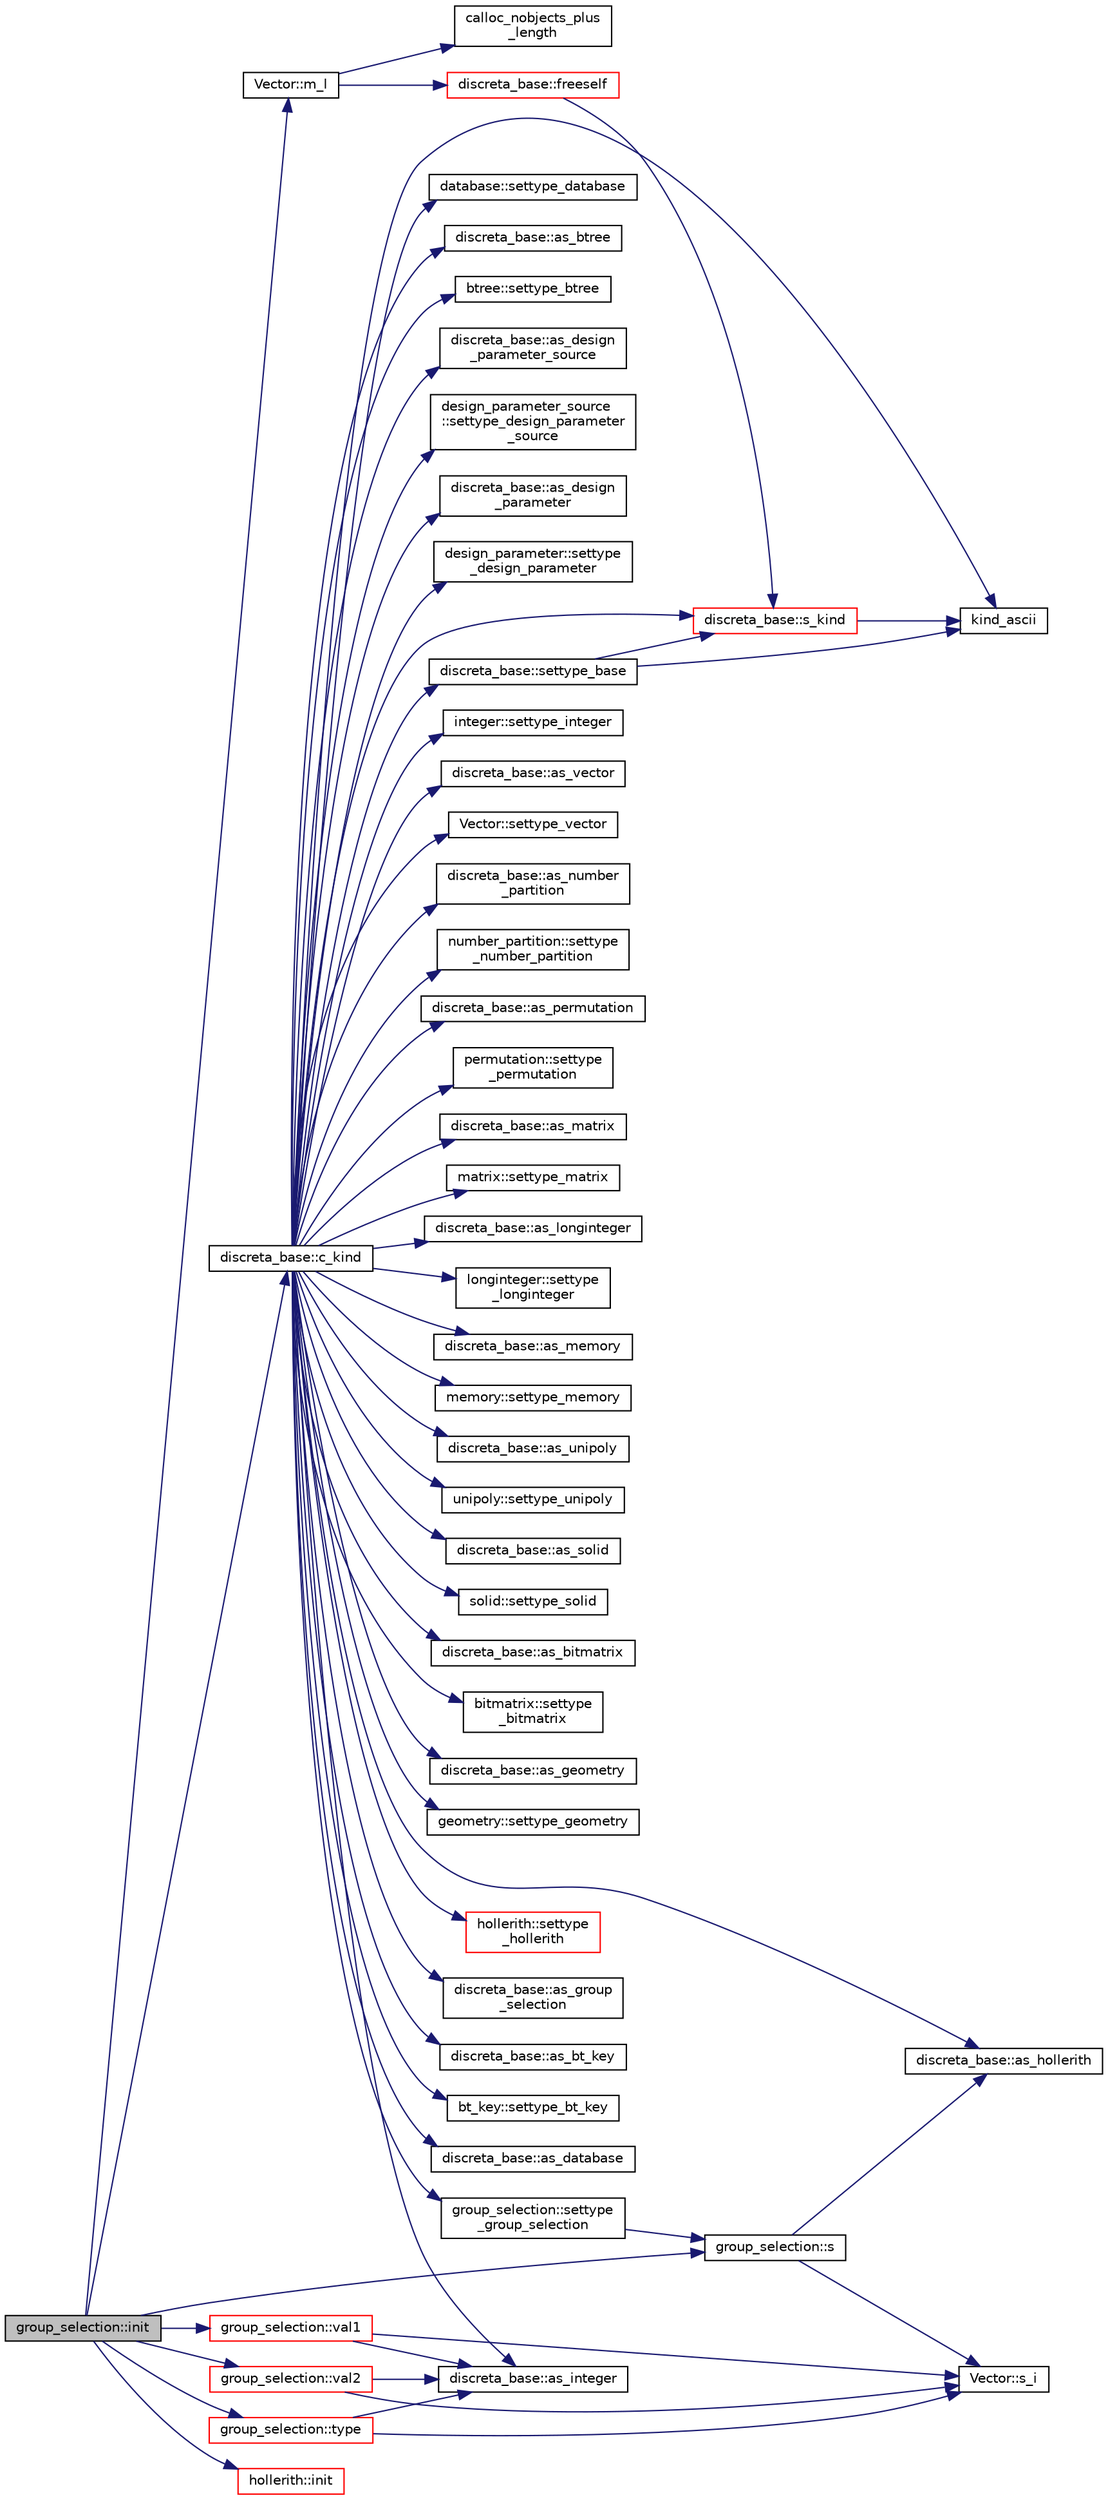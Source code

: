 digraph "group_selection::init"
{
  edge [fontname="Helvetica",fontsize="10",labelfontname="Helvetica",labelfontsize="10"];
  node [fontname="Helvetica",fontsize="10",shape=record];
  rankdir="LR";
  Node492 [label="group_selection::init",height=0.2,width=0.4,color="black", fillcolor="grey75", style="filled", fontcolor="black"];
  Node492 -> Node493 [color="midnightblue",fontsize="10",style="solid",fontname="Helvetica"];
  Node493 [label="Vector::m_l",height=0.2,width=0.4,color="black", fillcolor="white", style="filled",URL="$d5/db2/class_vector.html#a00f5520c2a6b4f5282a1a8bcf8ea74eb"];
  Node493 -> Node494 [color="midnightblue",fontsize="10",style="solid",fontname="Helvetica"];
  Node494 [label="discreta_base::freeself",height=0.2,width=0.4,color="red", fillcolor="white", style="filled",URL="$d7/d71/classdiscreta__base.html#a9a3c9501a562293b5667c11b9174d6e5"];
  Node494 -> Node497 [color="midnightblue",fontsize="10",style="solid",fontname="Helvetica"];
  Node497 [label="discreta_base::s_kind",height=0.2,width=0.4,color="red", fillcolor="white", style="filled",URL="$d7/d71/classdiscreta__base.html#a8a830025c74adbbc3362418a7c2ba157"];
  Node497 -> Node499 [color="midnightblue",fontsize="10",style="solid",fontname="Helvetica"];
  Node499 [label="kind_ascii",height=0.2,width=0.4,color="black", fillcolor="white", style="filled",URL="$d9/d60/discreta_8h.html#ad0ce825a9f29bc6cec27e1b64cfe27bf"];
  Node493 -> Node542 [color="midnightblue",fontsize="10",style="solid",fontname="Helvetica"];
  Node542 [label="calloc_nobjects_plus\l_length",height=0.2,width=0.4,color="black", fillcolor="white", style="filled",URL="$d9/d60/discreta_8h.html#a71599d54c8c17dfa065a363f5cdd0aa4"];
  Node492 -> Node543 [color="midnightblue",fontsize="10",style="solid",fontname="Helvetica"];
  Node543 [label="discreta_base::c_kind",height=0.2,width=0.4,color="black", fillcolor="white", style="filled",URL="$d7/d71/classdiscreta__base.html#adc2ff61589c2d083688e7a43f333cb62"];
  Node543 -> Node544 [color="midnightblue",fontsize="10",style="solid",fontname="Helvetica"];
  Node544 [label="discreta_base::settype_base",height=0.2,width=0.4,color="black", fillcolor="white", style="filled",URL="$d7/d71/classdiscreta__base.html#a4f42899a89447d1c3993ea07c38f8ad4"];
  Node544 -> Node497 [color="midnightblue",fontsize="10",style="solid",fontname="Helvetica"];
  Node544 -> Node499 [color="midnightblue",fontsize="10",style="solid",fontname="Helvetica"];
  Node543 -> Node503 [color="midnightblue",fontsize="10",style="solid",fontname="Helvetica"];
  Node503 [label="discreta_base::as_integer",height=0.2,width=0.4,color="black", fillcolor="white", style="filled",URL="$d7/d71/classdiscreta__base.html#a00d7691eaf874fd283d942692fe8dd26"];
  Node543 -> Node545 [color="midnightblue",fontsize="10",style="solid",fontname="Helvetica"];
  Node545 [label="integer::settype_integer",height=0.2,width=0.4,color="black", fillcolor="white", style="filled",URL="$d0/de5/classinteger.html#a6265c65ef311229acd513d748faba796"];
  Node543 -> Node505 [color="midnightblue",fontsize="10",style="solid",fontname="Helvetica"];
  Node505 [label="discreta_base::as_vector",height=0.2,width=0.4,color="black", fillcolor="white", style="filled",URL="$d7/d71/classdiscreta__base.html#a7bdd6cae39c380b128ee9e17e42cf020"];
  Node543 -> Node546 [color="midnightblue",fontsize="10",style="solid",fontname="Helvetica"];
  Node546 [label="Vector::settype_vector",height=0.2,width=0.4,color="black", fillcolor="white", style="filled",URL="$d5/db2/class_vector.html#a34e0d00b18c051f23904a8429fa6c8b4"];
  Node543 -> Node508 [color="midnightblue",fontsize="10",style="solid",fontname="Helvetica"];
  Node508 [label="discreta_base::as_number\l_partition",height=0.2,width=0.4,color="black", fillcolor="white", style="filled",URL="$d7/d71/classdiscreta__base.html#a307aa09de0e925d46697707968ffab00"];
  Node543 -> Node547 [color="midnightblue",fontsize="10",style="solid",fontname="Helvetica"];
  Node547 [label="number_partition::settype\l_number_partition",height=0.2,width=0.4,color="black", fillcolor="white", style="filled",URL="$df/d50/classnumber__partition.html#a3aaec1b557758f643ffc8555bbc358be"];
  Node543 -> Node510 [color="midnightblue",fontsize="10",style="solid",fontname="Helvetica"];
  Node510 [label="discreta_base::as_permutation",height=0.2,width=0.4,color="black", fillcolor="white", style="filled",URL="$d7/d71/classdiscreta__base.html#aa4e72f36a82984239b12ae831e131098"];
  Node543 -> Node548 [color="midnightblue",fontsize="10",style="solid",fontname="Helvetica"];
  Node548 [label="permutation::settype\l_permutation",height=0.2,width=0.4,color="black", fillcolor="white", style="filled",URL="$d0/d08/classpermutation.html#af1eea29f86195cede9562e444664c28c"];
  Node543 -> Node512 [color="midnightblue",fontsize="10",style="solid",fontname="Helvetica"];
  Node512 [label="discreta_base::as_matrix",height=0.2,width=0.4,color="black", fillcolor="white", style="filled",URL="$d7/d71/classdiscreta__base.html#ae4d7f56d917a4707b838fbffde6467ff"];
  Node543 -> Node549 [color="midnightblue",fontsize="10",style="solid",fontname="Helvetica"];
  Node549 [label="matrix::settype_matrix",height=0.2,width=0.4,color="black", fillcolor="white", style="filled",URL="$d1/d8d/classmatrix.html#a1780283a64a789e4084d792683d276bb"];
  Node543 -> Node515 [color="midnightblue",fontsize="10",style="solid",fontname="Helvetica"];
  Node515 [label="discreta_base::as_longinteger",height=0.2,width=0.4,color="black", fillcolor="white", style="filled",URL="$d7/d71/classdiscreta__base.html#a20a094639eb711b10c8694c51937f7cd"];
  Node543 -> Node550 [color="midnightblue",fontsize="10",style="solid",fontname="Helvetica"];
  Node550 [label="longinteger::settype\l_longinteger",height=0.2,width=0.4,color="black", fillcolor="white", style="filled",URL="$d3/d71/classlonginteger.html#ae5f811ece8df31b9ff114368a18e1dc5"];
  Node543 -> Node518 [color="midnightblue",fontsize="10",style="solid",fontname="Helvetica"];
  Node518 [label="discreta_base::as_memory",height=0.2,width=0.4,color="black", fillcolor="white", style="filled",URL="$d7/d71/classdiscreta__base.html#ad94b2d7dce0cd4fa22db57f6e79c4bd2"];
  Node543 -> Node551 [color="midnightblue",fontsize="10",style="solid",fontname="Helvetica"];
  Node551 [label="memory::settype_memory",height=0.2,width=0.4,color="black", fillcolor="white", style="filled",URL="$d8/d99/classmemory.html#a33aae277f9b8fe36b02e9d5da895451b"];
  Node543 -> Node520 [color="midnightblue",fontsize="10",style="solid",fontname="Helvetica"];
  Node520 [label="discreta_base::as_unipoly",height=0.2,width=0.4,color="black", fillcolor="white", style="filled",URL="$d7/d71/classdiscreta__base.html#ad50d8027f039fe5c2478cddb243adc9d"];
  Node543 -> Node552 [color="midnightblue",fontsize="10",style="solid",fontname="Helvetica"];
  Node552 [label="unipoly::settype_unipoly",height=0.2,width=0.4,color="black", fillcolor="white", style="filled",URL="$d1/d89/classunipoly.html#a8db854fcc85c5e1150b1f1b1c005c95b"];
  Node543 -> Node522 [color="midnightblue",fontsize="10",style="solid",fontname="Helvetica"];
  Node522 [label="discreta_base::as_solid",height=0.2,width=0.4,color="black", fillcolor="white", style="filled",URL="$d7/d71/classdiscreta__base.html#a1fc5f2b85ec97ab0a69dd64903c970a5"];
  Node543 -> Node553 [color="midnightblue",fontsize="10",style="solid",fontname="Helvetica"];
  Node553 [label="solid::settype_solid",height=0.2,width=0.4,color="black", fillcolor="white", style="filled",URL="$d8/def/classsolid.html#a775bd4821f75a8aee4ea3d4335ff90e0"];
  Node543 -> Node524 [color="midnightblue",fontsize="10",style="solid",fontname="Helvetica"];
  Node524 [label="discreta_base::as_bitmatrix",height=0.2,width=0.4,color="black", fillcolor="white", style="filled",URL="$d7/d71/classdiscreta__base.html#a071ad54ea8ef6c9d1d15f532e5a76df6"];
  Node543 -> Node554 [color="midnightblue",fontsize="10",style="solid",fontname="Helvetica"];
  Node554 [label="bitmatrix::settype\l_bitmatrix",height=0.2,width=0.4,color="black", fillcolor="white", style="filled",URL="$de/dc8/classbitmatrix.html#acb571d947f9526665ebbdc0ce3e2a973"];
  Node543 -> Node526 [color="midnightblue",fontsize="10",style="solid",fontname="Helvetica"];
  Node526 [label="discreta_base::as_geometry",height=0.2,width=0.4,color="black", fillcolor="white", style="filled",URL="$d7/d71/classdiscreta__base.html#a38fc7b4cdd830703e9d87354b79bc5c8"];
  Node543 -> Node555 [color="midnightblue",fontsize="10",style="solid",fontname="Helvetica"];
  Node555 [label="geometry::settype_geometry",height=0.2,width=0.4,color="black", fillcolor="white", style="filled",URL="$da/d44/classgeometry.html#ab4a336baba6a3f56f5ffa053a5be5ba7"];
  Node543 -> Node528 [color="midnightblue",fontsize="10",style="solid",fontname="Helvetica"];
  Node528 [label="discreta_base::as_hollerith",height=0.2,width=0.4,color="black", fillcolor="white", style="filled",URL="$d7/d71/classdiscreta__base.html#a3e66f82711f314710107e2f29e589690"];
  Node543 -> Node556 [color="midnightblue",fontsize="10",style="solid",fontname="Helvetica"];
  Node556 [label="hollerith::settype\l_hollerith",height=0.2,width=0.4,color="red", fillcolor="white", style="filled",URL="$d8/d99/classhollerith.html#a23bbd4acfc88a0e90f1245f243f51f76"];
  Node543 -> Node530 [color="midnightblue",fontsize="10",style="solid",fontname="Helvetica"];
  Node530 [label="discreta_base::as_group\l_selection",height=0.2,width=0.4,color="black", fillcolor="white", style="filled",URL="$d7/d71/classdiscreta__base.html#aae1bac4883c567718bef9fb610abbdc8"];
  Node543 -> Node558 [color="midnightblue",fontsize="10",style="solid",fontname="Helvetica"];
  Node558 [label="group_selection::settype\l_group_selection",height=0.2,width=0.4,color="black", fillcolor="white", style="filled",URL="$d6/db0/classgroup__selection.html#a015ed73b7b8d784bedd4d11ac1fc0ec1"];
  Node558 -> Node559 [color="midnightblue",fontsize="10",style="solid",fontname="Helvetica"];
  Node559 [label="group_selection::s",height=0.2,width=0.4,color="black", fillcolor="white", style="filled",URL="$d6/db0/classgroup__selection.html#a686cb0c6a3a040796b112b8007ea8223"];
  Node559 -> Node560 [color="midnightblue",fontsize="10",style="solid",fontname="Helvetica"];
  Node560 [label="Vector::s_i",height=0.2,width=0.4,color="black", fillcolor="white", style="filled",URL="$d5/db2/class_vector.html#a1c4fe1752523df8119f70dd550244871"];
  Node559 -> Node528 [color="midnightblue",fontsize="10",style="solid",fontname="Helvetica"];
  Node543 -> Node532 [color="midnightblue",fontsize="10",style="solid",fontname="Helvetica"];
  Node532 [label="discreta_base::as_bt_key",height=0.2,width=0.4,color="black", fillcolor="white", style="filled",URL="$d7/d71/classdiscreta__base.html#a2734c6e08dca17cf6588bd5064ec1b9f"];
  Node543 -> Node561 [color="midnightblue",fontsize="10",style="solid",fontname="Helvetica"];
  Node561 [label="bt_key::settype_bt_key",height=0.2,width=0.4,color="black", fillcolor="white", style="filled",URL="$d1/de5/classbt__key.html#a352bb10beb7c789d8d29373035824800"];
  Node543 -> Node534 [color="midnightblue",fontsize="10",style="solid",fontname="Helvetica"];
  Node534 [label="discreta_base::as_database",height=0.2,width=0.4,color="black", fillcolor="white", style="filled",URL="$d7/d71/classdiscreta__base.html#ab055d39d58210a2b03ba3d33703b09a9"];
  Node543 -> Node562 [color="midnightblue",fontsize="10",style="solid",fontname="Helvetica"];
  Node562 [label="database::settype_database",height=0.2,width=0.4,color="black", fillcolor="white", style="filled",URL="$db/d72/classdatabase.html#a014639aa001462e480eb1f3984839b72"];
  Node543 -> Node536 [color="midnightblue",fontsize="10",style="solid",fontname="Helvetica"];
  Node536 [label="discreta_base::as_btree",height=0.2,width=0.4,color="black", fillcolor="white", style="filled",URL="$d7/d71/classdiscreta__base.html#a78e76674cef2ec113c17989c11288778"];
  Node543 -> Node563 [color="midnightblue",fontsize="10",style="solid",fontname="Helvetica"];
  Node563 [label="btree::settype_btree",height=0.2,width=0.4,color="black", fillcolor="white", style="filled",URL="$dd/db0/classbtree.html#a5a1b9773c848908a6050cc733d2d9780"];
  Node543 -> Node538 [color="midnightblue",fontsize="10",style="solid",fontname="Helvetica"];
  Node538 [label="discreta_base::as_design\l_parameter_source",height=0.2,width=0.4,color="black", fillcolor="white", style="filled",URL="$d7/d71/classdiscreta__base.html#a59cbf837c6582ded5bc586265d13d81a"];
  Node543 -> Node564 [color="midnightblue",fontsize="10",style="solid",fontname="Helvetica"];
  Node564 [label="design_parameter_source\l::settype_design_parameter\l_source",height=0.2,width=0.4,color="black", fillcolor="white", style="filled",URL="$df/d4b/classdesign__parameter__source.html#a3af3b851df87bd1661fb9c9ce18822c8"];
  Node543 -> Node540 [color="midnightblue",fontsize="10",style="solid",fontname="Helvetica"];
  Node540 [label="discreta_base::as_design\l_parameter",height=0.2,width=0.4,color="black", fillcolor="white", style="filled",URL="$d7/d71/classdiscreta__base.html#aab24ff38ea1c5471ab3de42e014d0f2a"];
  Node543 -> Node565 [color="midnightblue",fontsize="10",style="solid",fontname="Helvetica"];
  Node565 [label="design_parameter::settype\l_design_parameter",height=0.2,width=0.4,color="black", fillcolor="white", style="filled",URL="$da/d94/classdesign__parameter.html#a8b19d277f2b7d09c2531a527dfc0359e"];
  Node543 -> Node499 [color="midnightblue",fontsize="10",style="solid",fontname="Helvetica"];
  Node543 -> Node497 [color="midnightblue",fontsize="10",style="solid",fontname="Helvetica"];
  Node492 -> Node566 [color="midnightblue",fontsize="10",style="solid",fontname="Helvetica"];
  Node566 [label="group_selection::type",height=0.2,width=0.4,color="red", fillcolor="white", style="filled",URL="$d6/db0/classgroup__selection.html#a7d7efa588eae53bc12ab0cc6a45fad31"];
  Node566 -> Node560 [color="midnightblue",fontsize="10",style="solid",fontname="Helvetica"];
  Node566 -> Node503 [color="midnightblue",fontsize="10",style="solid",fontname="Helvetica"];
  Node492 -> Node568 [color="midnightblue",fontsize="10",style="solid",fontname="Helvetica"];
  Node568 [label="group_selection::val1",height=0.2,width=0.4,color="red", fillcolor="white", style="filled",URL="$d6/db0/classgroup__selection.html#a9b9578c0fe171d6aef98a1cb6926c4ea"];
  Node568 -> Node560 [color="midnightblue",fontsize="10",style="solid",fontname="Helvetica"];
  Node568 -> Node503 [color="midnightblue",fontsize="10",style="solid",fontname="Helvetica"];
  Node492 -> Node569 [color="midnightblue",fontsize="10",style="solid",fontname="Helvetica"];
  Node569 [label="group_selection::val2",height=0.2,width=0.4,color="red", fillcolor="white", style="filled",URL="$d6/db0/classgroup__selection.html#a9354cad24b302f9faf3924cbb9f7947c"];
  Node569 -> Node560 [color="midnightblue",fontsize="10",style="solid",fontname="Helvetica"];
  Node569 -> Node503 [color="midnightblue",fontsize="10",style="solid",fontname="Helvetica"];
  Node492 -> Node559 [color="midnightblue",fontsize="10",style="solid",fontname="Helvetica"];
  Node492 -> Node570 [color="midnightblue",fontsize="10",style="solid",fontname="Helvetica"];
  Node570 [label="hollerith::init",height=0.2,width=0.4,color="red", fillcolor="white", style="filled",URL="$d8/d99/classhollerith.html#af51ae7b943056db367f3c205a5a1cc4b"];
}

